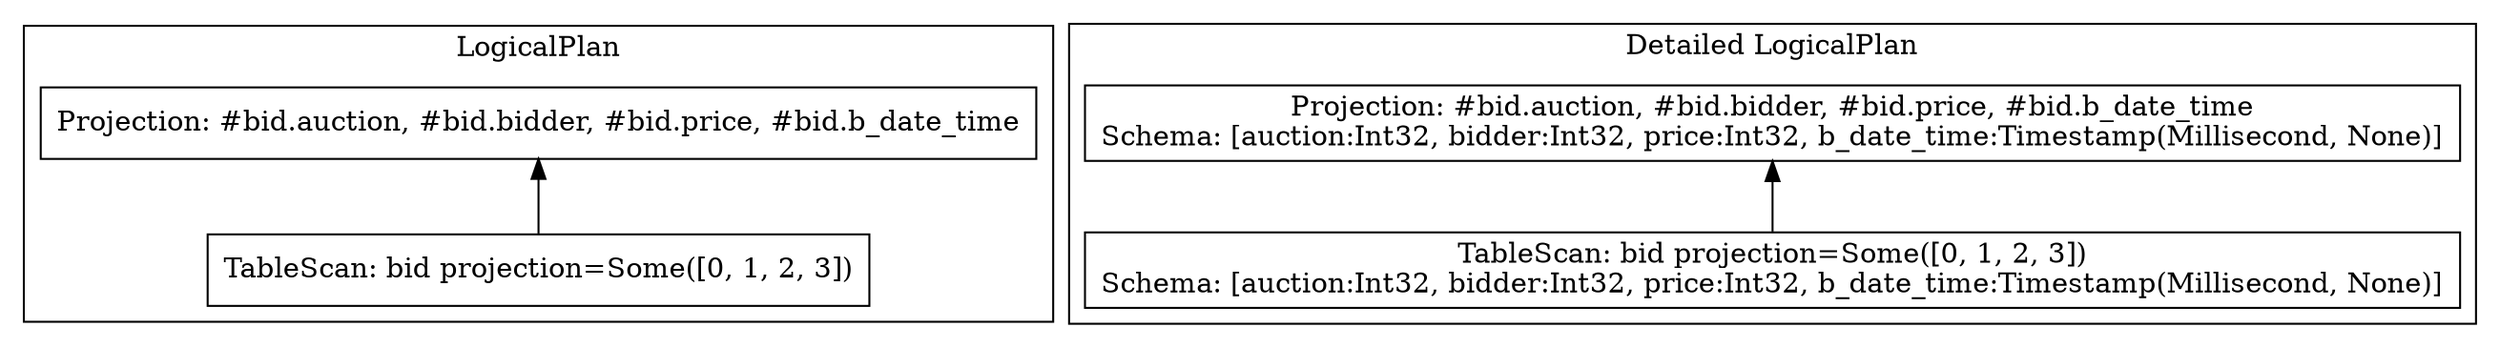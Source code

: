 // Begin DataFusion GraphViz Plan (see https://graphviz.org)
digraph {
  subgraph cluster_1
  {
    graph[label="LogicalPlan"]
    2[shape=box label="Projection: #bid.auction, #bid.bidder, #bid.price, #bid.b_date_time"]
    3[shape=box label="TableScan: bid projection=Some([0, 1, 2, 3])"]
    2 -> 3 [arrowhead=none, arrowtail=normal, dir=back]
  }
  subgraph cluster_4
  {
    graph[label="Detailed LogicalPlan"]
    5[shape=box label="Projection: #bid.auction, #bid.bidder, #bid.price, #bid.b_date_time\nSchema: [auction:Int32, bidder:Int32, price:Int32, b_date_time:Timestamp(Millisecond, None)]"]
    6[shape=box label="TableScan: bid projection=Some([0, 1, 2, 3])\nSchema: [auction:Int32, bidder:Int32, price:Int32, b_date_time:Timestamp(Millisecond, None)]"]
    5 -> 6 [arrowhead=none, arrowtail=normal, dir=back]
  }
}
// End DataFusion GraphViz Plan
